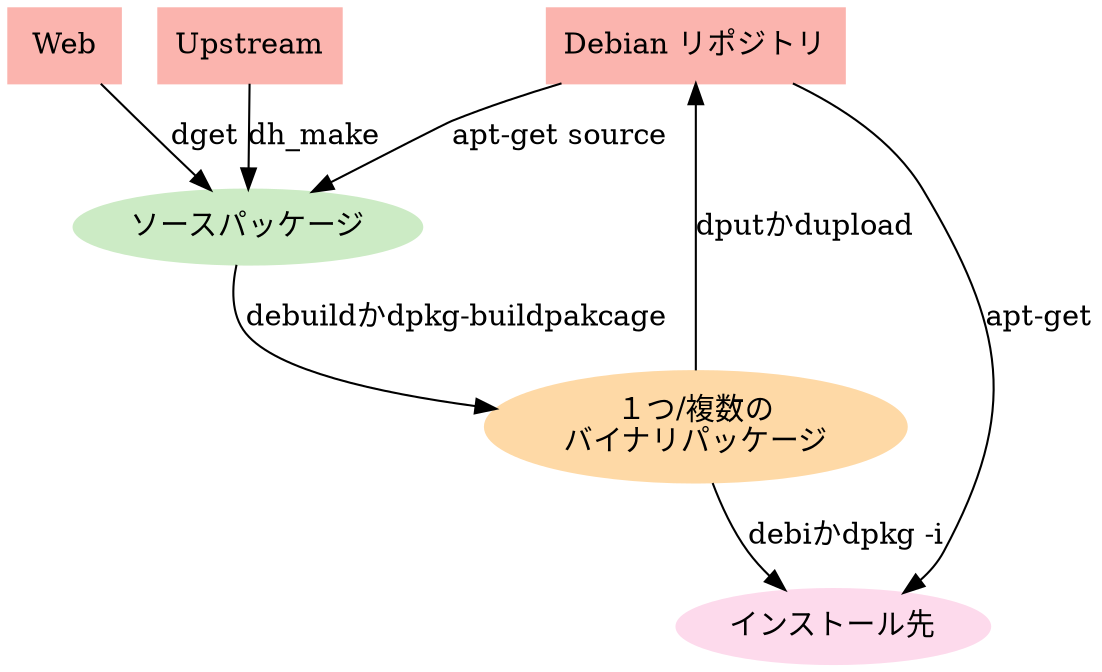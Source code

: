 # dot -Tpng debian-package-workflow.dot -o debian-package-workflow.png

digraph "packaging-workflow" {
	node [style=filled  colorscheme=pastel19 ];
	rep [label="Debian リポジトリ" shape=box color=1];
	web [label="Web" shape=box color=1];
	upstream [label="Upstream" shape=box color=1];
	src [label="ソースパッケージ" color=3];
	binary [label="１つ/複数の\nバイナリパッケージ" color=5];
	machine [label="インストール先" color=8];

	rep -> src [label="apt-get source"];
	web -> src [label="dget"];
	upstream -> src [label="dh_make"];
	src -> binary [label="debuildかdpkg-buildpakcage"];
	binary -> rep [label="dputかdupload"];
	binary -> machine [label="debiかdpkg -i"];
	rep -> machine [label="apt-get"]
 }
